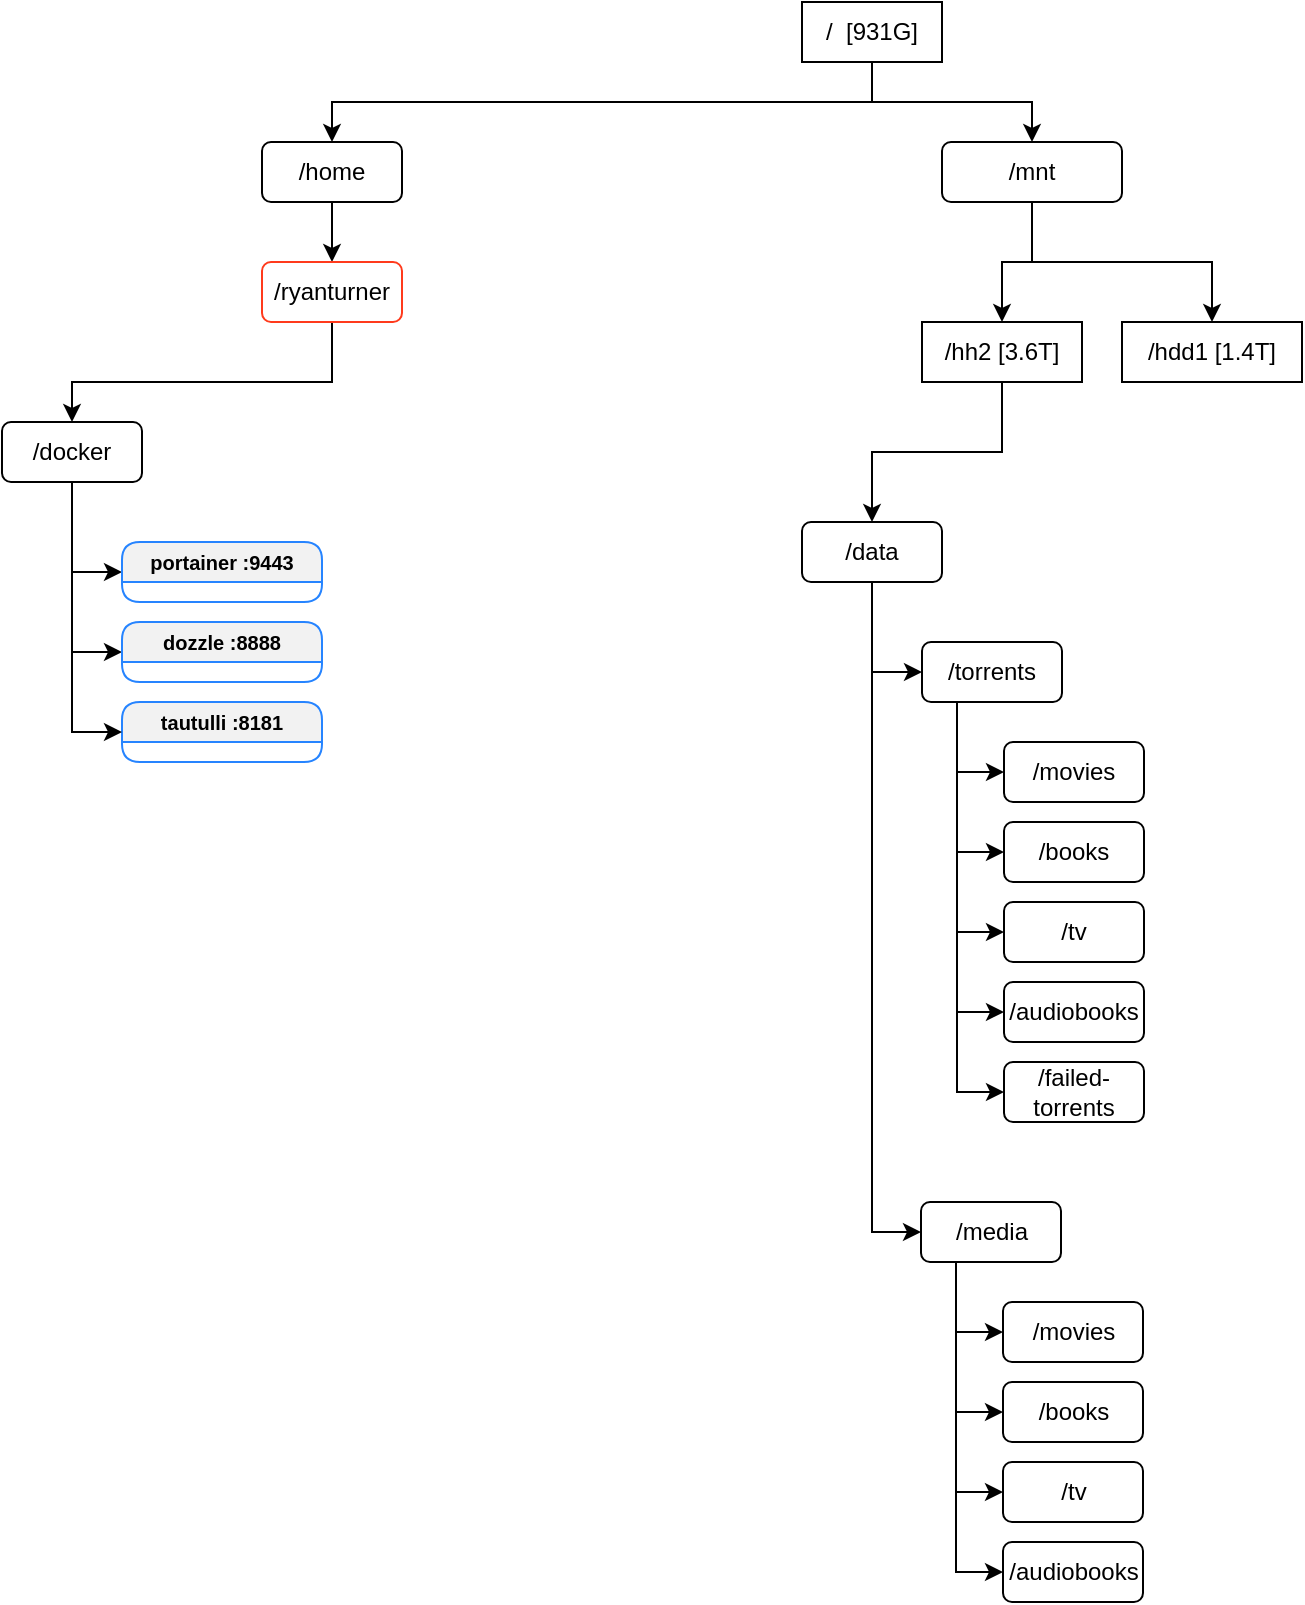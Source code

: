 <mxfile version="23.1.4" type="github">
  <diagram name="Page-1" id="UIrHtgEIKB4DSZFqccTW">
    <mxGraphModel dx="1804" dy="617" grid="1" gridSize="10" guides="1" tooltips="1" connect="1" arrows="1" fold="1" page="1" pageScale="1" pageWidth="850" pageHeight="1100" math="0" shadow="0">
      <root>
        <mxCell id="0" />
        <mxCell id="1" parent="0" />
        <mxCell id="CkXpiSHxw9MxIS6JnHbS-26" value="&lt;font style=&quot;font-size: 10px;&quot;&gt;tautulli :8181&lt;/font&gt;" style="swimlane;whiteSpace=wrap;html=1;startSize=20;strokeColor=#2684FF;rounded=1;glass=0;shadow=0;swimlaneLine=1;labelBackgroundColor=none;fillColor=#f2f2f2;fillStyle=solid;" parent="1" vertex="1" collapsed="1">
          <mxGeometry x="-20" y="420" width="100" height="30" as="geometry">
            <mxRectangle x="120" y="400" width="100" height="120" as="alternateBounds" />
          </mxGeometry>
        </mxCell>
        <mxCell id="CkXpiSHxw9MxIS6JnHbS-27" value="&lt;div&gt;&lt;div&gt;username: ryanturner&lt;br&gt;&lt;/div&gt;pass: thomas&lt;/div&gt;" style="text;strokeColor=none;fillColor=default;html=1;whiteSpace=wrap;verticalAlign=middle;overflow=hidden;fontSize=9;align=center;" parent="CkXpiSHxw9MxIS6JnHbS-26" vertex="1">
          <mxGeometry y="20" width="100" height="100" as="geometry" />
        </mxCell>
        <mxCell id="CkXpiSHxw9MxIS6JnHbS-5" value="" style="edgeStyle=orthogonalEdgeStyle;rounded=0;orthogonalLoop=1;jettySize=auto;html=1;" parent="1" source="CkXpiSHxw9MxIS6JnHbS-2" target="CkXpiSHxw9MxIS6JnHbS-4" edge="1">
          <mxGeometry relative="1" as="geometry" />
        </mxCell>
        <mxCell id="CkXpiSHxw9MxIS6JnHbS-8" style="edgeStyle=orthogonalEdgeStyle;rounded=0;orthogonalLoop=1;jettySize=auto;html=1;entryX=0.5;entryY=0;entryDx=0;entryDy=0;" parent="1" source="CkXpiSHxw9MxIS6JnHbS-2" target="CkXpiSHxw9MxIS6JnHbS-7" edge="1">
          <mxGeometry relative="1" as="geometry">
            <Array as="points">
              <mxPoint x="355" y="120" />
              <mxPoint x="85" y="120" />
            </Array>
          </mxGeometry>
        </mxCell>
        <mxCell id="CkXpiSHxw9MxIS6JnHbS-2" value="/&lt;span style=&quot;white-space: pre;&quot;&gt;  [931G]&lt;/span&gt;" style="rounded=0;whiteSpace=wrap;html=1;" parent="1" vertex="1">
          <mxGeometry x="320" y="70" width="70" height="30" as="geometry" />
        </mxCell>
        <mxCell id="CkXpiSHxw9MxIS6JnHbS-11" style="edgeStyle=orthogonalEdgeStyle;rounded=0;orthogonalLoop=1;jettySize=auto;html=1;entryX=0.5;entryY=0;entryDx=0;entryDy=0;" parent="1" source="CkXpiSHxw9MxIS6JnHbS-4" target="CkXpiSHxw9MxIS6JnHbS-10" edge="1">
          <mxGeometry relative="1" as="geometry" />
        </mxCell>
        <mxCell id="CkXpiSHxw9MxIS6JnHbS-12" style="edgeStyle=orthogonalEdgeStyle;rounded=0;orthogonalLoop=1;jettySize=auto;html=1;" parent="1" source="CkXpiSHxw9MxIS6JnHbS-4" target="CkXpiSHxw9MxIS6JnHbS-9" edge="1">
          <mxGeometry relative="1" as="geometry" />
        </mxCell>
        <mxCell id="CkXpiSHxw9MxIS6JnHbS-4" value="&lt;div&gt;/mnt&lt;/div&gt;" style="rounded=1;whiteSpace=wrap;html=1;" parent="1" vertex="1">
          <mxGeometry x="390" y="140" width="90" height="30" as="geometry" />
        </mxCell>
        <mxCell id="CkXpiSHxw9MxIS6JnHbS-14" style="edgeStyle=orthogonalEdgeStyle;rounded=0;orthogonalLoop=1;jettySize=auto;html=1;" parent="1" source="CkXpiSHxw9MxIS6JnHbS-7" target="CkXpiSHxw9MxIS6JnHbS-13" edge="1">
          <mxGeometry relative="1" as="geometry" />
        </mxCell>
        <mxCell id="CkXpiSHxw9MxIS6JnHbS-7" value="&lt;div&gt;/home&lt;/div&gt;" style="rounded=1;whiteSpace=wrap;html=1;" parent="1" vertex="1">
          <mxGeometry x="50" y="140" width="70" height="30" as="geometry" />
        </mxCell>
        <mxCell id="CkXpiSHxw9MxIS6JnHbS-9" value="/hdd1 [1.4T]" style="rounded=0;whiteSpace=wrap;html=1;" parent="1" vertex="1">
          <mxGeometry x="480" y="230" width="90" height="30" as="geometry" />
        </mxCell>
        <mxCell id="CkXpiSHxw9MxIS6JnHbS-32" style="edgeStyle=orthogonalEdgeStyle;rounded=0;orthogonalLoop=1;jettySize=auto;html=1;" parent="1" source="CkXpiSHxw9MxIS6JnHbS-10" target="CkXpiSHxw9MxIS6JnHbS-31" edge="1">
          <mxGeometry relative="1" as="geometry" />
        </mxCell>
        <mxCell id="CkXpiSHxw9MxIS6JnHbS-10" value="/hh2 [3.6T]" style="rounded=0;whiteSpace=wrap;html=1;" parent="1" vertex="1">
          <mxGeometry x="380" y="230" width="80" height="30" as="geometry" />
        </mxCell>
        <mxCell id="CkXpiSHxw9MxIS6JnHbS-16" style="edgeStyle=orthogonalEdgeStyle;rounded=0;orthogonalLoop=1;jettySize=auto;html=1;entryX=0.5;entryY=0;entryDx=0;entryDy=0;" parent="1" source="CkXpiSHxw9MxIS6JnHbS-13" target="CkXpiSHxw9MxIS6JnHbS-15" edge="1">
          <mxGeometry relative="1" as="geometry">
            <Array as="points">
              <mxPoint x="85" y="260" />
              <mxPoint x="-45" y="260" />
            </Array>
          </mxGeometry>
        </mxCell>
        <mxCell id="CkXpiSHxw9MxIS6JnHbS-13" value="/ryanturner" style="rounded=1;whiteSpace=wrap;html=1;strokeColor=#FF3A1C;" parent="1" vertex="1">
          <mxGeometry x="50" y="200" width="70" height="30" as="geometry" />
        </mxCell>
        <mxCell id="CkXpiSHxw9MxIS6JnHbS-28" style="edgeStyle=orthogonalEdgeStyle;rounded=0;orthogonalLoop=1;jettySize=auto;html=1;exitX=0.5;exitY=1;exitDx=0;exitDy=0;entryX=0;entryY=0.5;entryDx=0;entryDy=0;" parent="1" source="CkXpiSHxw9MxIS6JnHbS-15" target="CkXpiSHxw9MxIS6JnHbS-19" edge="1">
          <mxGeometry relative="1" as="geometry" />
        </mxCell>
        <mxCell id="CkXpiSHxw9MxIS6JnHbS-29" style="edgeStyle=orthogonalEdgeStyle;rounded=0;orthogonalLoop=1;jettySize=auto;html=1;entryX=0;entryY=0.5;entryDx=0;entryDy=0;" parent="1" source="CkXpiSHxw9MxIS6JnHbS-15" target="CkXpiSHxw9MxIS6JnHbS-24" edge="1">
          <mxGeometry relative="1" as="geometry" />
        </mxCell>
        <mxCell id="CkXpiSHxw9MxIS6JnHbS-30" style="edgeStyle=orthogonalEdgeStyle;rounded=0;orthogonalLoop=1;jettySize=auto;html=1;entryX=0;entryY=0.5;entryDx=0;entryDy=0;" parent="1" source="CkXpiSHxw9MxIS6JnHbS-15" target="CkXpiSHxw9MxIS6JnHbS-26" edge="1">
          <mxGeometry relative="1" as="geometry" />
        </mxCell>
        <mxCell id="CkXpiSHxw9MxIS6JnHbS-15" value="&lt;div&gt;/docker&lt;/div&gt;" style="rounded=1;whiteSpace=wrap;html=1;" parent="1" vertex="1">
          <mxGeometry x="-80" y="280" width="70" height="30" as="geometry" />
        </mxCell>
        <mxCell id="CkXpiSHxw9MxIS6JnHbS-24" value="&lt;font style=&quot;font-size: 10px;&quot;&gt;dozzle :8888&lt;/font&gt;" style="swimlane;whiteSpace=wrap;html=1;startSize=20;strokeColor=#2684FF;rounded=1;glass=0;shadow=0;swimlaneLine=1;labelBackgroundColor=none;fillColor=#f2f2f2;" parent="1" vertex="1" collapsed="1">
          <mxGeometry x="-20" y="380" width="100" height="30" as="geometry">
            <mxRectangle x="120" y="360" width="100" height="120" as="alternateBounds" />
          </mxGeometry>
        </mxCell>
        <mxCell id="CkXpiSHxw9MxIS6JnHbS-25" value="" style="text;strokeColor=none;fillColor=default;html=1;whiteSpace=wrap;verticalAlign=middle;overflow=hidden;fontSize=9;align=center;" parent="CkXpiSHxw9MxIS6JnHbS-24" vertex="1">
          <mxGeometry y="20" width="100" height="100" as="geometry" />
        </mxCell>
        <mxCell id="CkXpiSHxw9MxIS6JnHbS-19" value="&lt;font style=&quot;font-size: 10px;&quot;&gt;portainer :9443&lt;/font&gt;" style="swimlane;whiteSpace=wrap;html=1;startSize=20;strokeColor=#2684FF;rounded=1;glass=0;shadow=0;swimlaneLine=1;labelBackgroundColor=none;fillColor=#F2F2F2;fillStyle=solid;" parent="1" vertex="1" collapsed="1">
          <mxGeometry x="-20" y="340" width="100" height="30" as="geometry">
            <mxRectangle x="120" y="320" width="100" height="120" as="alternateBounds" />
          </mxGeometry>
        </mxCell>
        <mxCell id="CkXpiSHxw9MxIS6JnHbS-21" value="&lt;div&gt;&lt;div&gt;username: ryanturner&lt;br&gt;&lt;/div&gt;pass: monksters1919&lt;/div&gt;" style="text;strokeColor=none;fillColor=default;html=1;whiteSpace=wrap;verticalAlign=middle;overflow=hidden;fontSize=9;align=center;" parent="CkXpiSHxw9MxIS6JnHbS-19" vertex="1">
          <mxGeometry y="20" width="100" height="100" as="geometry" />
        </mxCell>
        <mxCell id="CkXpiSHxw9MxIS6JnHbS-36" style="edgeStyle=orthogonalEdgeStyle;rounded=0;orthogonalLoop=1;jettySize=auto;html=1;entryX=0;entryY=0.5;entryDx=0;entryDy=0;" parent="1" source="CkXpiSHxw9MxIS6JnHbS-31" target="CkXpiSHxw9MxIS6JnHbS-33" edge="1">
          <mxGeometry relative="1" as="geometry" />
        </mxCell>
        <mxCell id="CkXpiSHxw9MxIS6JnHbS-50" style="edgeStyle=orthogonalEdgeStyle;rounded=0;orthogonalLoop=1;jettySize=auto;html=1;exitX=0.5;exitY=1;exitDx=0;exitDy=0;entryX=0;entryY=0.5;entryDx=0;entryDy=0;" parent="1" source="CkXpiSHxw9MxIS6JnHbS-31" target="CkXpiSHxw9MxIS6JnHbS-35" edge="1">
          <mxGeometry relative="1" as="geometry" />
        </mxCell>
        <mxCell id="CkXpiSHxw9MxIS6JnHbS-31" value="&lt;div&gt;/data&lt;/div&gt;" style="rounded=1;whiteSpace=wrap;html=1;" parent="1" vertex="1">
          <mxGeometry x="320" y="330" width="70" height="30" as="geometry" />
        </mxCell>
        <mxCell id="CkXpiSHxw9MxIS6JnHbS-46" style="edgeStyle=orthogonalEdgeStyle;rounded=0;orthogonalLoop=1;jettySize=auto;html=1;exitX=0.25;exitY=1;exitDx=0;exitDy=0;entryX=0;entryY=0.5;entryDx=0;entryDy=0;" parent="1" source="CkXpiSHxw9MxIS6JnHbS-33" target="CkXpiSHxw9MxIS6JnHbS-39" edge="1">
          <mxGeometry relative="1" as="geometry" />
        </mxCell>
        <mxCell id="CkXpiSHxw9MxIS6JnHbS-47" style="edgeStyle=orthogonalEdgeStyle;rounded=0;orthogonalLoop=1;jettySize=auto;html=1;exitX=0.25;exitY=1;exitDx=0;exitDy=0;entryX=0;entryY=0.5;entryDx=0;entryDy=0;" parent="1" source="CkXpiSHxw9MxIS6JnHbS-33" target="CkXpiSHxw9MxIS6JnHbS-40" edge="1">
          <mxGeometry relative="1" as="geometry" />
        </mxCell>
        <mxCell id="CkXpiSHxw9MxIS6JnHbS-48" style="edgeStyle=orthogonalEdgeStyle;rounded=0;orthogonalLoop=1;jettySize=auto;html=1;exitX=0.25;exitY=1;exitDx=0;exitDy=0;entryX=0;entryY=0.5;entryDx=0;entryDy=0;" parent="1" source="CkXpiSHxw9MxIS6JnHbS-33" target="CkXpiSHxw9MxIS6JnHbS-38" edge="1">
          <mxGeometry relative="1" as="geometry" />
        </mxCell>
        <mxCell id="CkXpiSHxw9MxIS6JnHbS-49" style="edgeStyle=orthogonalEdgeStyle;rounded=0;orthogonalLoop=1;jettySize=auto;html=1;exitX=0.25;exitY=1;exitDx=0;exitDy=0;entryX=0;entryY=0.5;entryDx=0;entryDy=0;" parent="1" source="CkXpiSHxw9MxIS6JnHbS-33" target="CkXpiSHxw9MxIS6JnHbS-37" edge="1">
          <mxGeometry relative="1" as="geometry" />
        </mxCell>
        <mxCell id="CkXpiSHxw9MxIS6JnHbS-56" style="edgeStyle=orthogonalEdgeStyle;rounded=0;orthogonalLoop=1;jettySize=auto;html=1;exitX=0.25;exitY=1;exitDx=0;exitDy=0;entryX=0;entryY=0.5;entryDx=0;entryDy=0;" parent="1" source="CkXpiSHxw9MxIS6JnHbS-33" target="CkXpiSHxw9MxIS6JnHbS-55" edge="1">
          <mxGeometry relative="1" as="geometry" />
        </mxCell>
        <mxCell id="CkXpiSHxw9MxIS6JnHbS-33" value="&lt;div&gt;/torrents&lt;/div&gt;" style="rounded=1;whiteSpace=wrap;html=1;" parent="1" vertex="1">
          <mxGeometry x="380" y="390" width="70" height="30" as="geometry" />
        </mxCell>
        <mxCell id="CkXpiSHxw9MxIS6JnHbS-57" style="edgeStyle=orthogonalEdgeStyle;rounded=0;orthogonalLoop=1;jettySize=auto;html=1;exitX=0.25;exitY=1;exitDx=0;exitDy=0;entryX=0;entryY=0.5;entryDx=0;entryDy=0;" parent="1" source="CkXpiSHxw9MxIS6JnHbS-35" target="CkXpiSHxw9MxIS6JnHbS-53" edge="1">
          <mxGeometry relative="1" as="geometry" />
        </mxCell>
        <mxCell id="CkXpiSHxw9MxIS6JnHbS-58" style="edgeStyle=orthogonalEdgeStyle;rounded=0;orthogonalLoop=1;jettySize=auto;html=1;exitX=0.25;exitY=1;exitDx=0;exitDy=0;entryX=0;entryY=0.5;entryDx=0;entryDy=0;" parent="1" source="CkXpiSHxw9MxIS6JnHbS-35" target="CkXpiSHxw9MxIS6JnHbS-54" edge="1">
          <mxGeometry relative="1" as="geometry" />
        </mxCell>
        <mxCell id="CkXpiSHxw9MxIS6JnHbS-59" style="edgeStyle=orthogonalEdgeStyle;rounded=0;orthogonalLoop=1;jettySize=auto;html=1;exitX=0.25;exitY=1;exitDx=0;exitDy=0;entryX=0;entryY=0.5;entryDx=0;entryDy=0;" parent="1" source="CkXpiSHxw9MxIS6JnHbS-35" target="CkXpiSHxw9MxIS6JnHbS-52" edge="1">
          <mxGeometry relative="1" as="geometry" />
        </mxCell>
        <mxCell id="CkXpiSHxw9MxIS6JnHbS-60" style="edgeStyle=orthogonalEdgeStyle;rounded=0;orthogonalLoop=1;jettySize=auto;html=1;exitX=0.25;exitY=1;exitDx=0;exitDy=0;entryX=0;entryY=0.5;entryDx=0;entryDy=0;" parent="1" source="CkXpiSHxw9MxIS6JnHbS-35" target="CkXpiSHxw9MxIS6JnHbS-51" edge="1">
          <mxGeometry relative="1" as="geometry" />
        </mxCell>
        <mxCell id="CkXpiSHxw9MxIS6JnHbS-35" value="&lt;div&gt;/media&lt;/div&gt;" style="rounded=1;whiteSpace=wrap;html=1;" parent="1" vertex="1">
          <mxGeometry x="379.5" y="670" width="70" height="30" as="geometry" />
        </mxCell>
        <mxCell id="CkXpiSHxw9MxIS6JnHbS-37" value="&lt;div&gt;/audiobooks&lt;/div&gt;" style="rounded=1;whiteSpace=wrap;html=1;" parent="1" vertex="1">
          <mxGeometry x="421" y="560" width="70" height="30" as="geometry" />
        </mxCell>
        <mxCell id="CkXpiSHxw9MxIS6JnHbS-38" value="/tv" style="rounded=1;whiteSpace=wrap;html=1;" parent="1" vertex="1">
          <mxGeometry x="421" y="520" width="70" height="30" as="geometry" />
        </mxCell>
        <mxCell id="CkXpiSHxw9MxIS6JnHbS-39" value="&lt;div&gt;/movies&lt;/div&gt;" style="rounded=1;whiteSpace=wrap;html=1;" parent="1" vertex="1">
          <mxGeometry x="421" y="440" width="70" height="30" as="geometry" />
        </mxCell>
        <mxCell id="CkXpiSHxw9MxIS6JnHbS-40" value="&lt;div&gt;/books&lt;/div&gt;" style="rounded=1;whiteSpace=wrap;html=1;" parent="1" vertex="1">
          <mxGeometry x="421" y="480" width="70" height="30" as="geometry" />
        </mxCell>
        <mxCell id="CkXpiSHxw9MxIS6JnHbS-51" value="&lt;div&gt;/audiobooks&lt;/div&gt;" style="rounded=1;whiteSpace=wrap;html=1;" parent="1" vertex="1">
          <mxGeometry x="420.5" y="840" width="70" height="30" as="geometry" />
        </mxCell>
        <mxCell id="CkXpiSHxw9MxIS6JnHbS-52" value="/tv" style="rounded=1;whiteSpace=wrap;html=1;" parent="1" vertex="1">
          <mxGeometry x="420.5" y="800" width="70" height="30" as="geometry" />
        </mxCell>
        <mxCell id="CkXpiSHxw9MxIS6JnHbS-53" value="&lt;div&gt;/movies&lt;/div&gt;" style="rounded=1;whiteSpace=wrap;html=1;" parent="1" vertex="1">
          <mxGeometry x="420.5" y="720" width="70" height="30" as="geometry" />
        </mxCell>
        <mxCell id="CkXpiSHxw9MxIS6JnHbS-54" value="&lt;div&gt;/books&lt;/div&gt;" style="rounded=1;whiteSpace=wrap;html=1;" parent="1" vertex="1">
          <mxGeometry x="420.5" y="760" width="70" height="30" as="geometry" />
        </mxCell>
        <mxCell id="CkXpiSHxw9MxIS6JnHbS-55" value="/failed-torrents" style="rounded=1;whiteSpace=wrap;html=1;" parent="1" vertex="1">
          <mxGeometry x="421" y="600" width="70" height="30" as="geometry" />
        </mxCell>
      </root>
    </mxGraphModel>
  </diagram>
</mxfile>
